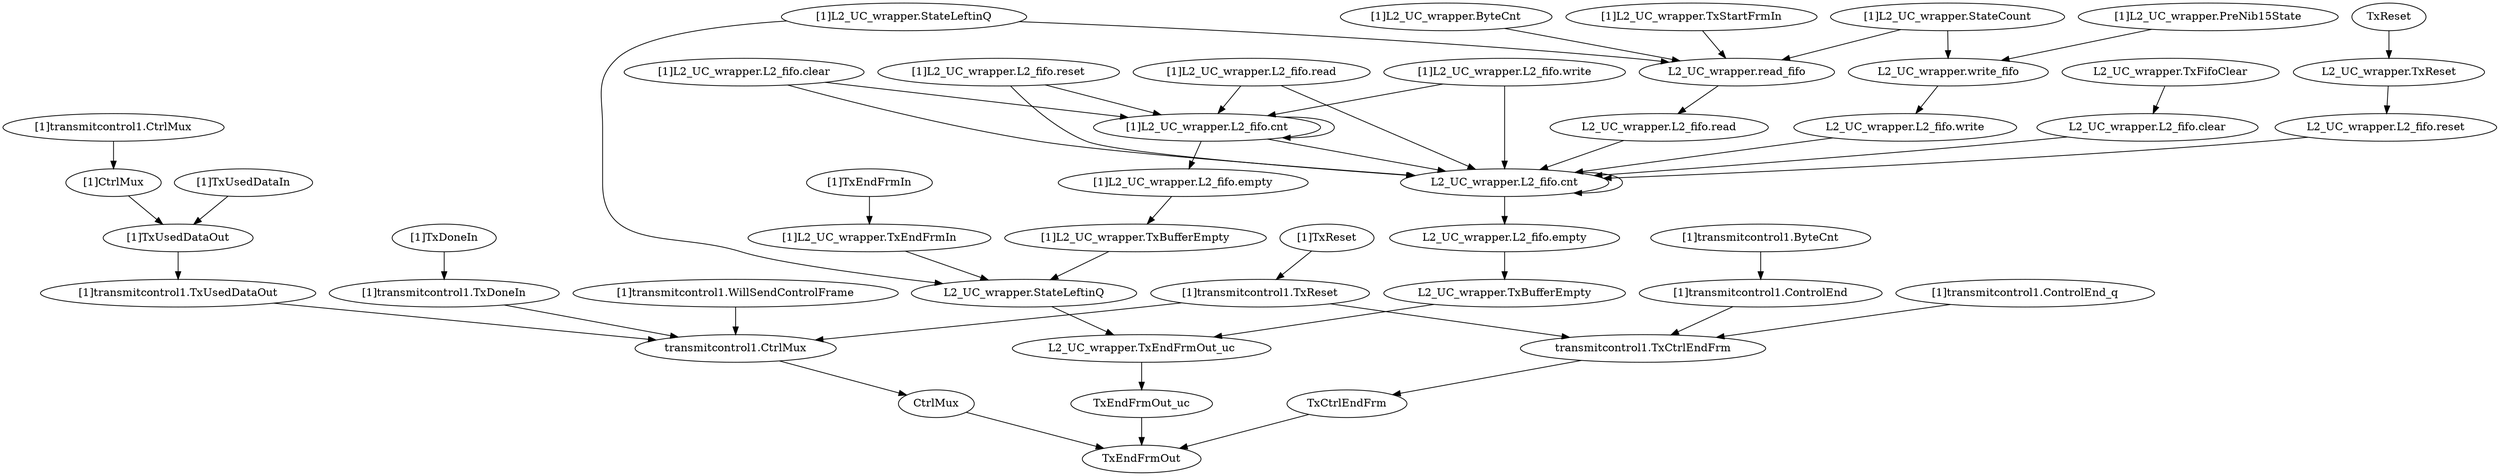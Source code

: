 digraph "" {
	"[1]L2_UC_wrapper.L2_fifo.empty"	 [complexity=9,
		importance=0.0511777189071,
		rank=0.0056864132119];
	"[1]L2_UC_wrapper.TxBufferEmpty"	 [complexity=9,
		importance=0.0475460871883,
		rank=0.00528289857648];
	"[1]L2_UC_wrapper.L2_fifo.empty" -> "[1]L2_UC_wrapper.TxBufferEmpty";
	"[1]transmitcontrol1.TxUsedDataOut"	 [complexity=6,
		importance=0.0393354482136,
		rank=0.00655590803561];
	"transmitcontrol1.CtrlMux"	 [complexity=4,
		importance=0.0176699510529,
		rank=0.00441748776323];
	"[1]transmitcontrol1.TxUsedDataOut" -> "transmitcontrol1.CtrlMux";
	"L2_UC_wrapper.read_fifo"	 [complexity=16,
		importance=0.176682388836,
		rank=0.0110426493022];
	"L2_UC_wrapper.L2_fifo.read"	 [complexity=16,
		importance=0.17006638035,
		rank=0.0106291487719];
	"L2_UC_wrapper.read_fifo" -> "L2_UC_wrapper.L2_fifo.read";
	"[1]transmitcontrol1.ByteCnt"	 [complexity=8,
		importance=0.0505857348514,
		rank=0.00632321685642];
	"[1]transmitcontrol1.ControlEnd"	 [complexity=6,
		importance=0.0377720209801,
		rank=0.00629533683001];
	"[1]transmitcontrol1.ByteCnt" -> "[1]transmitcontrol1.ControlEnd";
	"[1]transmitcontrol1.TxReset"	 [complexity=5,
		importance=0.056093477711,
		rank=0.0112186955422];
	"[1]transmitcontrol1.TxReset" -> "transmitcontrol1.CtrlMux";
	"transmitcontrol1.TxCtrlEndFrm"	 [complexity=4,
		importance=0.0172574367794,
		rank=0.00431435919485];
	"[1]transmitcontrol1.TxReset" -> "transmitcontrol1.TxCtrlEndFrm";
	"L2_UC_wrapper.L2_fifo.reset"	 [complexity=10,
		importance=0.1355464454,
		rank=0.01355464454];
	"L2_UC_wrapper.L2_fifo.cnt"	 [complexity=13,
		importance=0.0744871802358,
		rank=0.00572978309506];
	"L2_UC_wrapper.L2_fifo.reset" -> "L2_UC_wrapper.L2_fifo.cnt";
	"[1]transmitcontrol1.WillSendControlFrame"	 [complexity=6,
		importance=0.0456807855798,
		rank=0.0076134642633];
	"[1]transmitcontrol1.WillSendControlFrame" -> "transmitcontrol1.CtrlMux";
	"[1]L2_UC_wrapper.StateCount"	 [complexity=17,
		importance=0.218945040854,
		rank=0.0128791200502];
	"[1]L2_UC_wrapper.StateCount" -> "L2_UC_wrapper.read_fifo";
	"L2_UC_wrapper.write_fifo"	 [complexity=15,
		importance=0.107307275994,
		rank=0.00715381839959];
	"[1]L2_UC_wrapper.StateCount" -> "L2_UC_wrapper.write_fifo";
	"L2_UC_wrapper.StateLeftinQ"	 [complexity=7,
		importance=0.021823979799,
		rank=0.00311771139985];
	"L2_UC_wrapper.TxEndFrmOut_uc"	 [complexity=4,
		importance=0.0162438598789,
		rank=0.00406096496973];
	"L2_UC_wrapper.StateLeftinQ" -> "L2_UC_wrapper.TxEndFrmOut_uc";
	"[1]L2_UC_wrapper.L2_fifo.reset"	 [complexity=14,
		importance=0.302480767112,
		rank=0.0216057690794];
	"[1]L2_UC_wrapper.L2_fifo.cnt"	 [complexity=17,
		importance=0.157954341091,
		rank=0.00929143182891];
	"[1]L2_UC_wrapper.L2_fifo.reset" -> "[1]L2_UC_wrapper.L2_fifo.cnt";
	"[1]L2_UC_wrapper.L2_fifo.reset" -> "L2_UC_wrapper.L2_fifo.cnt";
	TxReset	 [complexity=10,
		importance=0.141620248098,
		rank=0.0141620248098];
	"L2_UC_wrapper.TxReset"	 [complexity=10,
		importance=0.138630069952,
		rank=0.0138630069952];
	TxReset -> "L2_UC_wrapper.TxReset";
	"[1]TxUsedDataOut"	 [complexity=6,
		importance=0.043356769177,
		rank=0.00722612819616];
	"[1]TxUsedDataOut" -> "[1]transmitcontrol1.TxUsedDataOut";
	"[1]L2_UC_wrapper.ByteCnt"	 [complexity=17,
		importance=2.30064886734,
		rank=0.135332286314];
	"[1]L2_UC_wrapper.ByteCnt" -> "L2_UC_wrapper.read_fifo";
	"L2_UC_wrapper.TxBufferEmpty"	 [complexity=7,
		importance=0.0201419874693,
		rank=0.00287742678132];
	"L2_UC_wrapper.TxBufferEmpty" -> "L2_UC_wrapper.TxEndFrmOut_uc";
	"[1]L2_UC_wrapper.L2_fifo.read"	 [complexity=20,
		importance=0.378734282489,
		rank=0.0189367141245];
	"[1]L2_UC_wrapper.L2_fifo.read" -> "[1]L2_UC_wrapper.L2_fifo.cnt";
	"[1]L2_UC_wrapper.L2_fifo.read" -> "L2_UC_wrapper.L2_fifo.cnt";
	"[1]TxDoneIn"	 [complexity=5,
		importance=0.0238638991307,
		rank=0.00477277982613];
	"[1]transmitcontrol1.TxDoneIn"	 [complexity=5,
		importance=0.0208737209849,
		rank=0.00417474419699];
	"[1]TxDoneIn" -> "[1]transmitcontrol1.TxDoneIn";
	"[1]TxReset"	 [complexity=5,
		importance=0.0590836558567,
		rank=0.0118167311713];
	"[1]TxReset" -> "[1]transmitcontrol1.TxReset";
	"[1]L2_UC_wrapper.L2_fifo.write"	 [complexity=19,
		importance=0.228470540868,
		rank=0.0120247653088];
	"[1]L2_UC_wrapper.L2_fifo.write" -> "[1]L2_UC_wrapper.L2_fifo.cnt";
	"[1]L2_UC_wrapper.L2_fifo.write" -> "L2_UC_wrapper.L2_fifo.cnt";
	"[1]CtrlMux"	 [complexity=9,
		importance=0.0467594911699,
		rank=0.00519549901888];
	"[1]CtrlMux" -> "[1]TxUsedDataOut";
	CtrlMux	 [complexity=4,
		importance=0.0110695781807,
		rank=0.00276739454517];
	"transmitcontrol1.CtrlMux" -> CtrlMux;
	"L2_UC_wrapper.L2_fifo.read" -> "L2_UC_wrapper.L2_fifo.cnt";
	"[1]L2_UC_wrapper.TxStartFrmIn"	 [complexity=19,
		importance=2.47670974879,
		rank=0.130353144673];
	"[1]L2_UC_wrapper.TxStartFrmIn" -> "L2_UC_wrapper.read_fifo";
	"L2_UC_wrapper.TxReset" -> "L2_UC_wrapper.L2_fifo.reset";
	"[1]L2_UC_wrapper.PreNib15State"	 [complexity=17,
		importance=0.21832240204,
		rank=0.0128424942377];
	"[1]L2_UC_wrapper.PreNib15State" -> "L2_UC_wrapper.write_fifo";
	"[1]transmitcontrol1.TxDoneIn" -> "transmitcontrol1.CtrlMux";
	"[1]transmitcontrol1.ControlEnd" -> "transmitcontrol1.TxCtrlEndFrm";
	TxEndFrmOut_uc	 [complexity=4,
		importance=0.0125193985469,
		rank=0.00312984963672];
	TxEndFrmOut	 [complexity=0,
		importance=0.00766685618779,
		rank=0.0];
	TxEndFrmOut_uc -> TxEndFrmOut;
	"L2_UC_wrapper.TxFifoClear"	 [complexity=10,
		importance=0.105736298219,
		rank=0.0105736298219];
	"L2_UC_wrapper.L2_fifo.clear"	 [complexity=10,
		importance=0.102746120074,
		rank=0.0102746120074];
	"L2_UC_wrapper.TxFifoClear" -> "L2_UC_wrapper.L2_fifo.clear";
	TxCtrlEndFrm	 [complexity=4,
		importance=0.0115999989459,
		rank=0.00289999973648];
	TxCtrlEndFrm -> TxEndFrmOut;
	"[1]L2_UC_wrapper.L2_fifo.cnt" -> "[1]L2_UC_wrapper.L2_fifo.empty";
	"[1]L2_UC_wrapper.L2_fifo.cnt" -> "[1]L2_UC_wrapper.L2_fifo.cnt";
	"[1]L2_UC_wrapper.L2_fifo.cnt" -> "L2_UC_wrapper.L2_fifo.cnt";
	"L2_UC_wrapper.TxEndFrmOut_uc" -> TxEndFrmOut_uc;
	"[1]L2_UC_wrapper.StateLeftinQ"	 [complexity=19,
		importance=2.47913356362,
		rank=0.130480713875];
	"[1]L2_UC_wrapper.StateLeftinQ" -> "L2_UC_wrapper.read_fifo";
	"[1]L2_UC_wrapper.StateLeftinQ" -> "L2_UC_wrapper.StateLeftinQ";
	"[1]transmitcontrol1.ControlEnd_q"	 [complexity=6,
		importance=0.0379122159085,
		rank=0.00631870265142];
	"[1]transmitcontrol1.ControlEnd_q" -> "transmitcontrol1.TxCtrlEndFrm";
	"L2_UC_wrapper.L2_fifo.write"	 [complexity=15,
		importance=0.103269799585,
		rank=0.00688465330564];
	"L2_UC_wrapper.L2_fifo.write" -> "L2_UC_wrapper.L2_fifo.cnt";
	"L2_UC_wrapper.L2_fifo.clear" -> "L2_UC_wrapper.L2_fifo.cnt";
	"L2_UC_wrapper.write_fifo" -> "L2_UC_wrapper.L2_fifo.write";
	"transmitcontrol1.TxCtrlEndFrm" -> TxCtrlEndFrm;
	"[1]TxUsedDataIn"	 [complexity=9,
		importance=0.0463469473227,
		rank=0.00514966081364];
	"[1]TxUsedDataIn" -> "[1]TxUsedDataOut";
	"L2_UC_wrapper.L2_fifo.cnt" -> "L2_UC_wrapper.L2_fifo.cnt";
	"L2_UC_wrapper.L2_fifo.empty"	 [complexity=7,
		importance=0.0237736191881,
		rank=0.00339623131258];
	"L2_UC_wrapper.L2_fifo.cnt" -> "L2_UC_wrapper.L2_fifo.empty";
	"[1]L2_UC_wrapper.TxEndFrmIn"	 [complexity=9,
		importance=0.0481332802476,
		rank=0.00534814224974];
	"[1]L2_UC_wrapper.TxEndFrmIn" -> "L2_UC_wrapper.StateLeftinQ";
	"[1]TxEndFrmIn"	 [complexity=9,
		importance=0.0511234583934,
		rank=0.00568038426593];
	"[1]TxEndFrmIn" -> "[1]L2_UC_wrapper.TxEndFrmIn";
	"L2_UC_wrapper.L2_fifo.empty" -> "L2_UC_wrapper.TxBufferEmpty";
	CtrlMux -> TxEndFrmOut;
	"[1]L2_UC_wrapper.TxBufferEmpty" -> "L2_UC_wrapper.StateLeftinQ";
	"[1]L2_UC_wrapper.L2_fifo.clear"	 [complexity=14,
		importance=0.227946861357,
		rank=0.0162819186684];
	"[1]L2_UC_wrapper.L2_fifo.clear" -> "[1]L2_UC_wrapper.L2_fifo.cnt";
	"[1]L2_UC_wrapper.L2_fifo.clear" -> "L2_UC_wrapper.L2_fifo.cnt";
	"[1]transmitcontrol1.CtrlMux"	 [complexity=9,
		importance=0.0533598640421,
		rank=0.00592887378246];
	"[1]transmitcontrol1.CtrlMux" -> "[1]CtrlMux";
}
